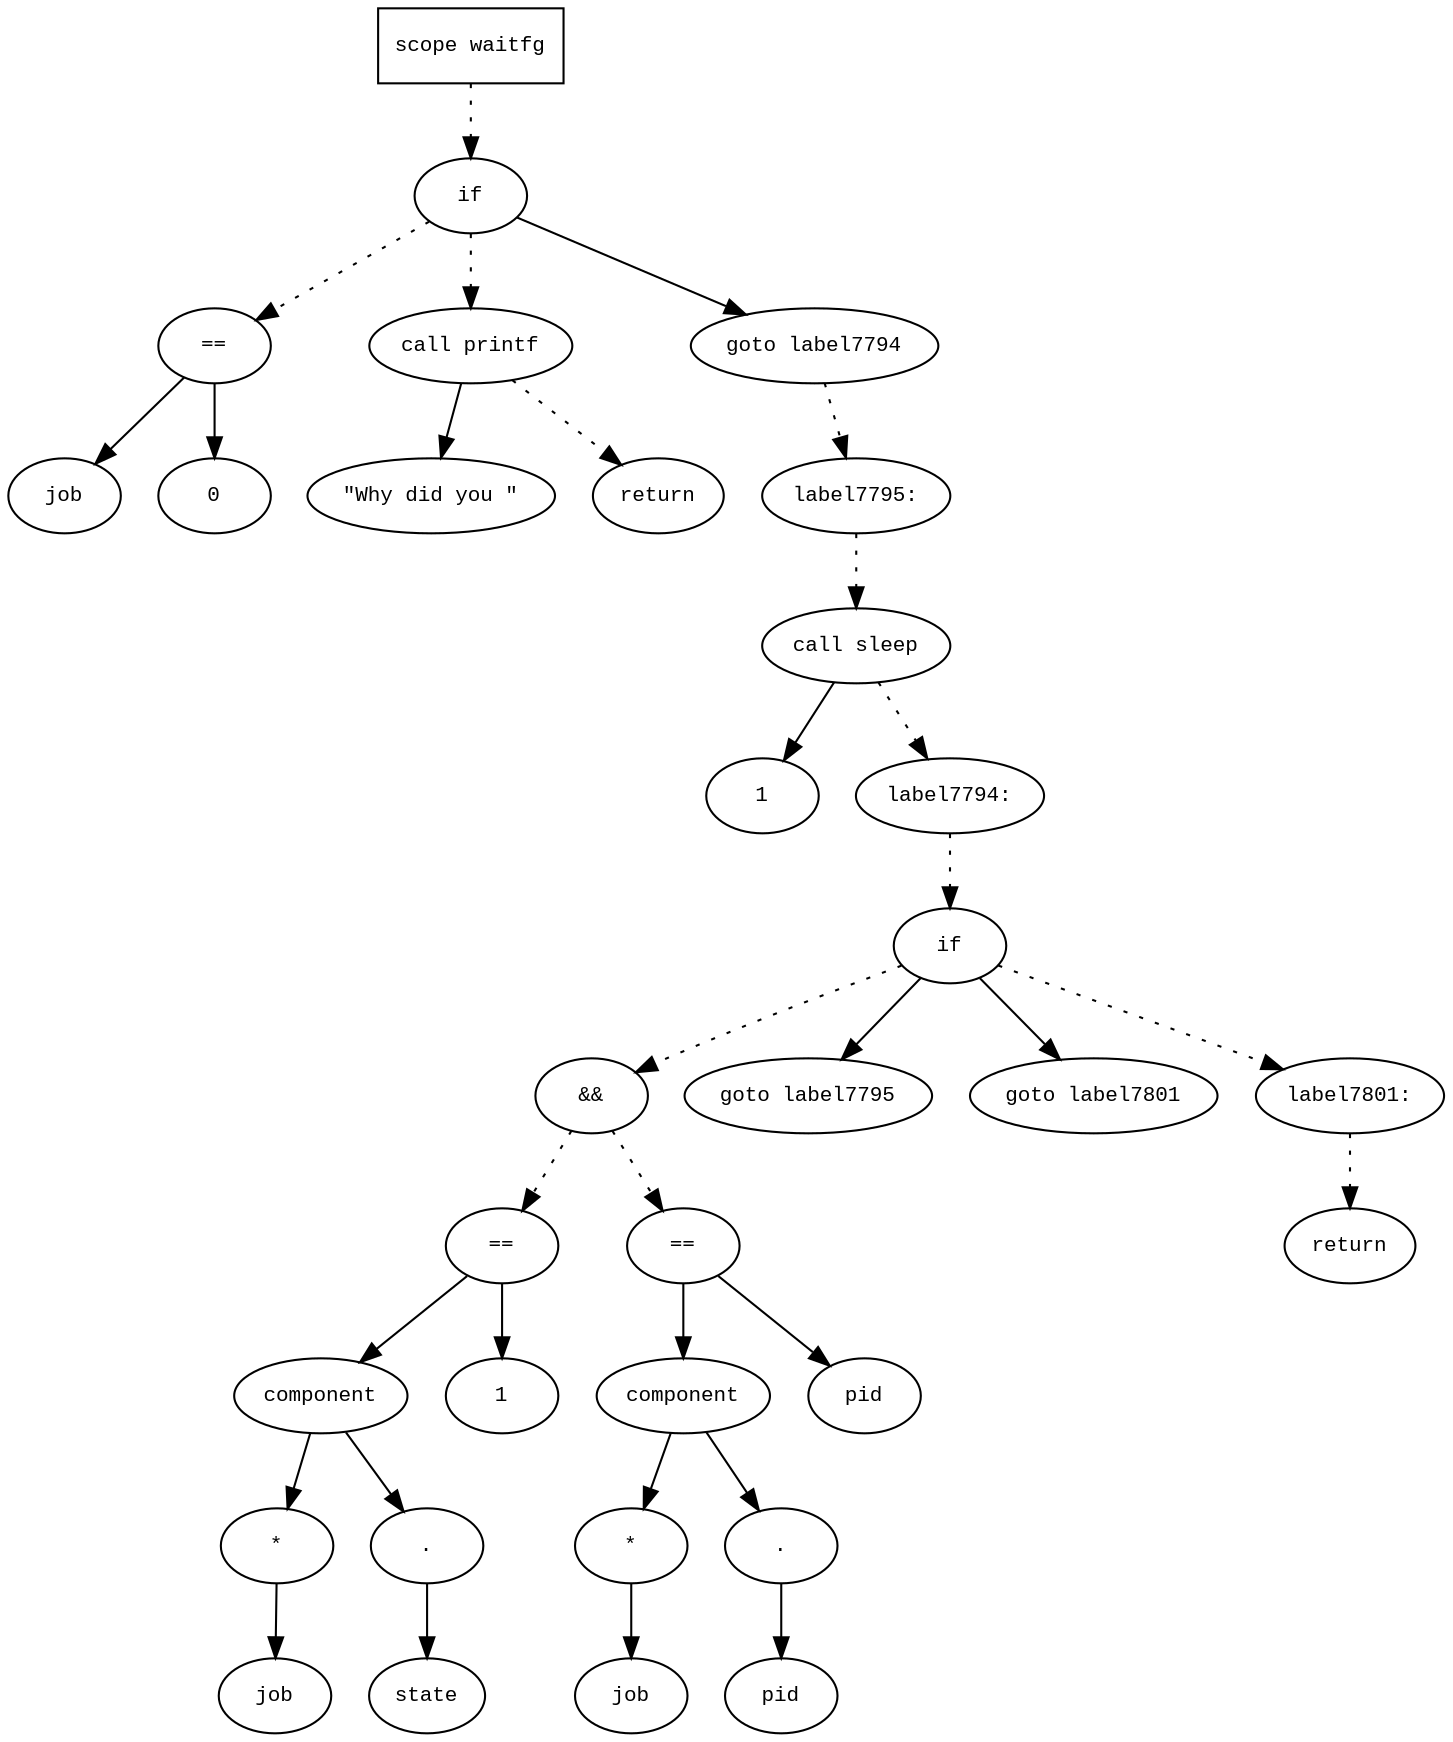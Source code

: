 digraph AST {
  graph [fontname="Times New Roman",fontsize=10];
  node  [fontname="Courier New",fontsize=10];
  edge  [fontname="Times New Roman",fontsize=10];

  node1 [label="scope waitfg",shape=box];
  node2 [label="if",shape=ellipse];
  node1 -> node2 [style=dotted];
  node3 [label="==",shape=ellipse];
  node4 [label="job",shape=ellipse];
  node3 -> node4;
  node5 [label="0",shape=ellipse];
  node3 -> node5;
  node2 -> node3 [style=dotted];
  node6 [label="call printf",shape=ellipse];
  node7 [label="\"Why did you \"",shape=ellipse];
  node6 -> node7;
  node2 -> node6 [style=dotted];
  node8 [label="return",shape=ellipse];
  node6 -> node8 [style=dotted];
  node9 [label="goto label7794",shape=ellipse];
  node2 -> node9;
  node10 [label="label7795:",shape=ellipse];
  node9 -> node10 [style=dotted];
  node11 [label="call sleep",shape=ellipse];
  node12 [label="1",shape=ellipse];
  node11 -> node12;
  node10 -> node11 [style=dotted];
  node13 [label="label7794:",shape=ellipse];
  node11 -> node13 [style=dotted];
  node14 [label="if",shape=ellipse];
  node13 -> node14 [style=dotted];
  node15 [label="&&",shape=ellipse];
  node16 [label="==",shape=ellipse];
  node17 [label="component",shape=ellipse];
  node16 -> node17;
  node18 [label="*",shape=ellipse];
  node19 [label="job",shape=ellipse];
  node18 -> node19;
  node17 -> node18;
  node20 [label=".",shape=ellipse];
  node17 -> node20;
  node21 [label="state",shape=ellipse];
  node20 -> node21;
  node22 [label="1",shape=ellipse];
  node16 -> node22;
  node15 -> node16 [style=dotted];
  node23 [label="==",shape=ellipse];
  node24 [label="component",shape=ellipse];
  node23 -> node24;
  node25 [label="*",shape=ellipse];
  node26 [label="job",shape=ellipse];
  node25 -> node26;
  node24 -> node25;
  node27 [label=".",shape=ellipse];
  node24 -> node27;
  node28 [label="pid",shape=ellipse];
  node27 -> node28;
  node29 [label="pid",shape=ellipse];
  node23 -> node29;
  node15 -> node23 [style=dotted];
  node14 -> node15 [style=dotted];
  node30 [label="goto label7795",shape=ellipse];
  node14 -> node30;
  node31 [label="goto label7801",shape=ellipse];
  node14 -> node31;
  node32 [label="label7801:",shape=ellipse];
  node14 -> node32 [style=dotted];
  node33 [label="return",shape=ellipse];
  node32 -> node33 [style=dotted];
} 